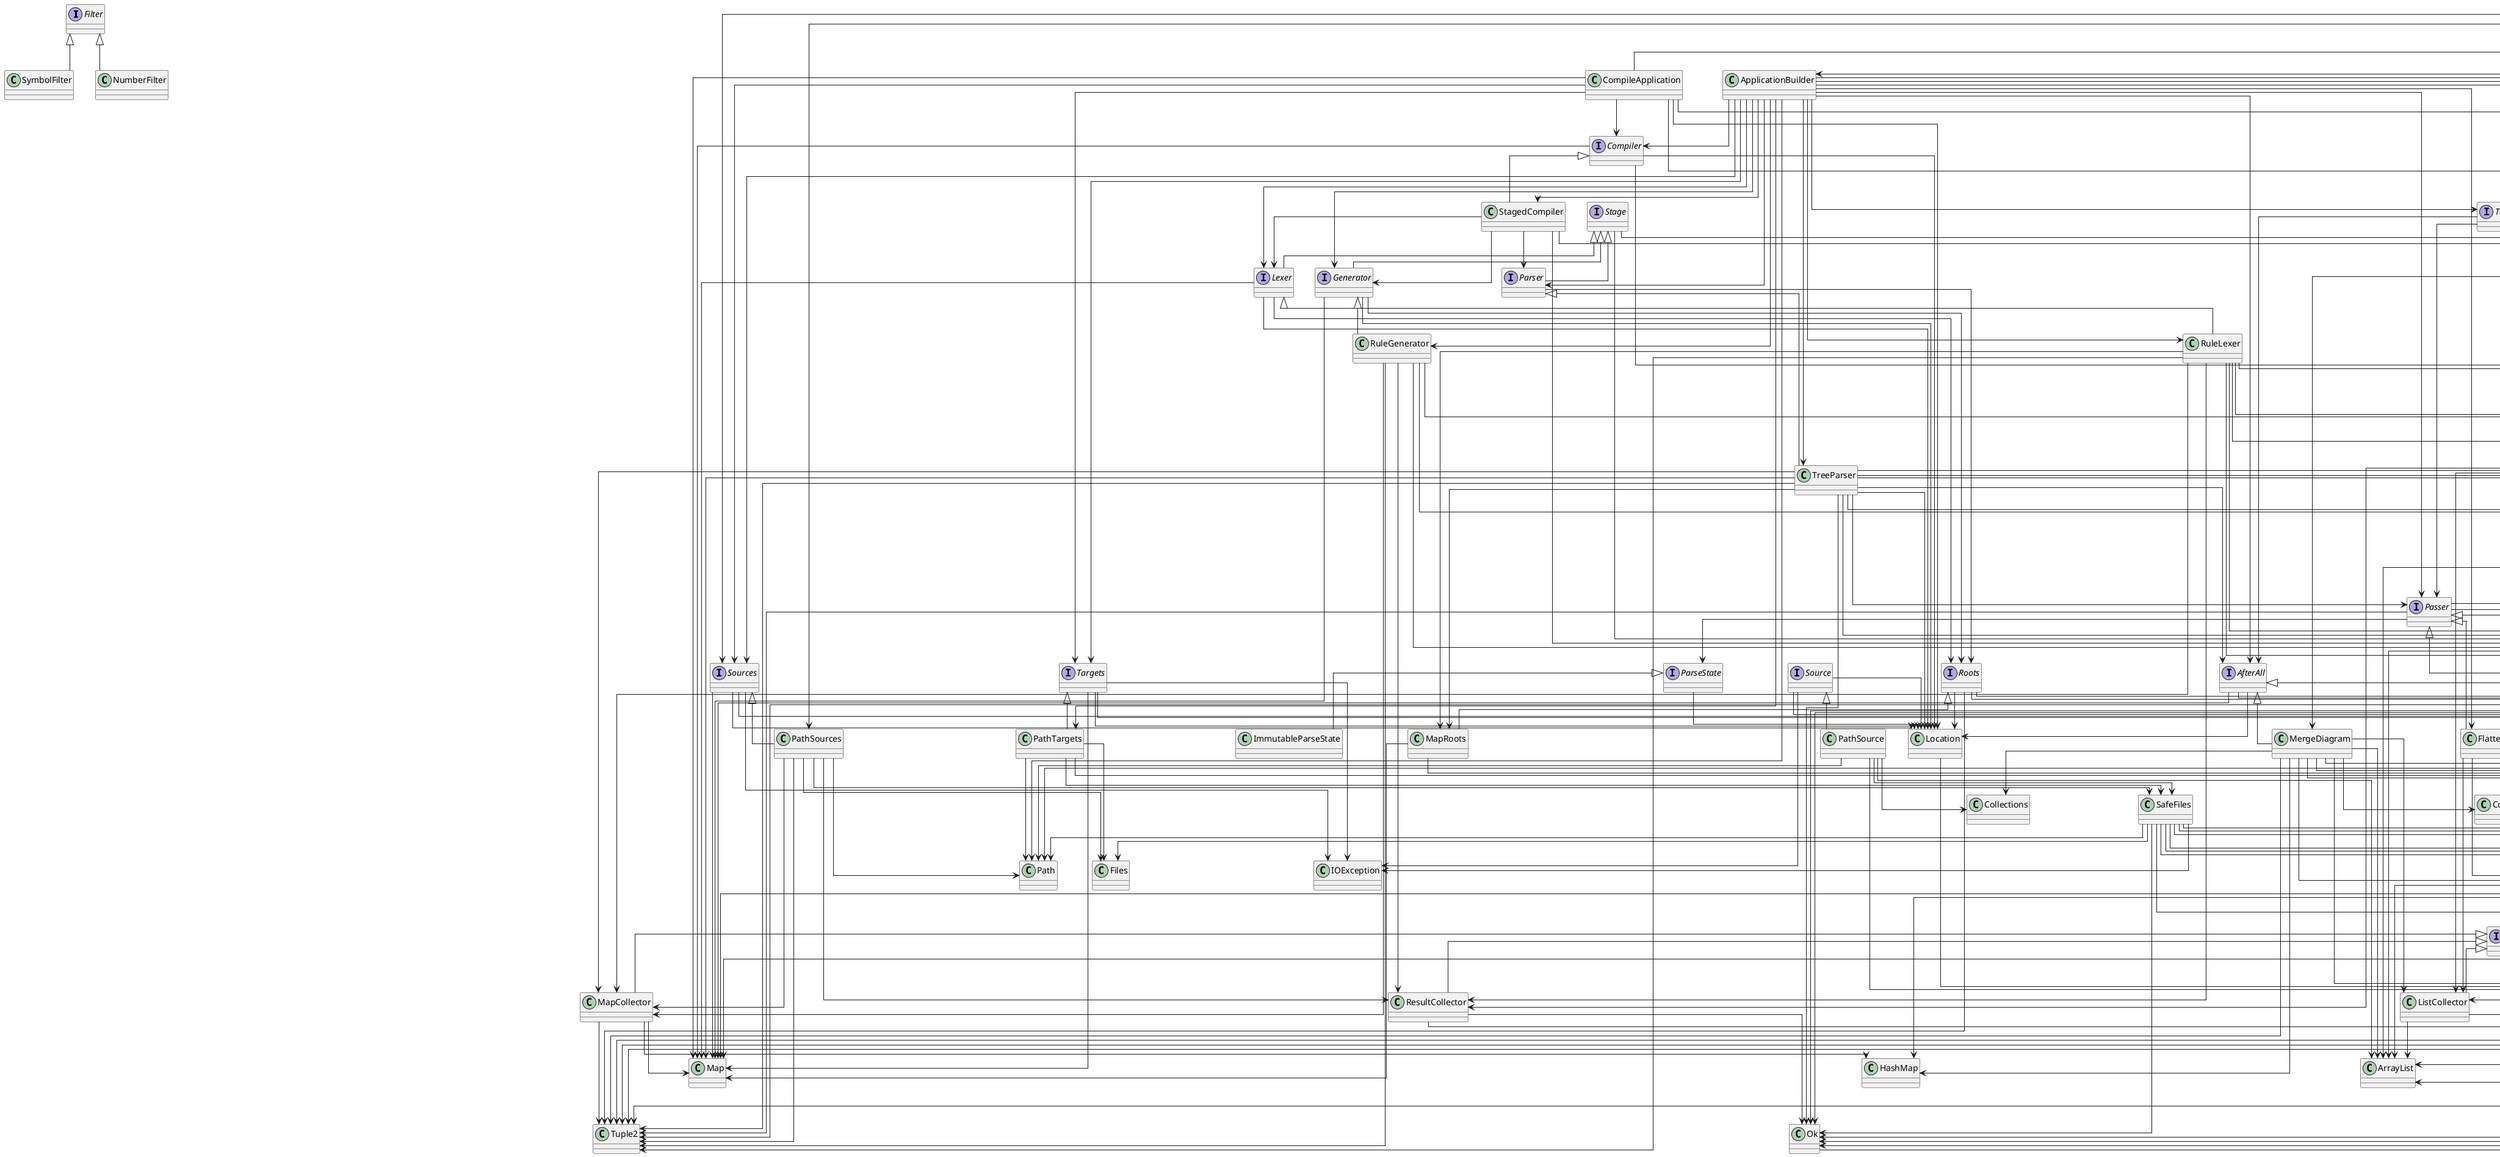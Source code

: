 @startuml
skinparam linetype ortho
interface Filter

class ListCollector
Collector <|-- ListCollector

class RangeHead
Head <|-- RangeHead

interface Source

class TypeScriptTargetPlatform
TargetPlatform <|-- TypeScriptTargetPlatform

interface Roots

interface Targets

class FlatMapHead
Head <|-- FlatMapHead

interface TargetPlatform

class CommonLang

class Joiner
Collector <|-- Joiner

class FlattenJava
Passer <|-- FlattenJava

class JavaLang

class StringRule
Rule <|-- StringRule

class ThrowableError
Error <|-- ThrowableError

class Tuple2

class ApplicationError
Error <|-- ApplicationError

class StagedCompiler
Compiler <|-- StagedCompiler

interface Head

class StatementFolder
Folder <|-- StatementFolder

class CompileErrors

interface Generator
Stage <|-- Generator

interface Compiler

class NodeContext
Context <|-- NodeContext

class TypescriptRoots

class ImmutableCompileError
CompileError <|-- ImmutableCompileError

class CompileResult

class EmptyHead
Head <|-- EmptyHead

interface NodeList

interface Stage

class MapCollector
Collector <|-- MapCollector

interface Folder

class PathSources
Sources <|-- PathSources

class ResultCollector
Collector <|-- ResultCollector

interface DivideState

class PlantUMLTargetPlatform
TargetPlatform <|-- PlantUMLTargetPlatform

class MapRoots
Roots <|-- MapRoots

interface CompileError
Error <|-- CompileError

class SymbolFilter
Filter <|-- SymbolFilter

class RuleGenerator
Generator <|-- RuleGenerator

interface Passer

class NumberFilter
Filter <|-- NumberFilter

class PrefixRule
Rule <|-- PrefixRule

class RuleLexer
Lexer <|-- RuleLexer

class EmptyAfterAll
AfterAll <|-- EmptyAfterAll

class CompileApplication
Application <|-- CompileApplication

class ExactRule
Rule <|-- ExactRule

class PathSource
Source <|-- PathSource

interface Collector

class StringContext
Context <|-- StringContext

class TypeRule
Rule <|-- TypeRule

class InlineNodeList
NodeList <|-- InlineNodeList

class FirstLocator
Locator <|-- FirstLocator

class OrState

interface Node

class OrRule
Rule <|-- OrRule

interface ParseState

interface Iter

class NodeRule
Rule <|-- NodeRule

class Iters

interface Rule

interface Error

class ApplicationBuilder

class DelimitedFolder
Folder <|-- DelimitedFolder

class PathTargets
Targets <|-- PathTargets

class Location

class SingleHead
Head <|-- SingleHead

interface Context

class StripRule
Rule <|-- StripRule

class MergeDiagram
AfterAll <|-- MergeDiagram

class Ok
Result <|-- Ok

interface Sources

interface Parser
Stage <|-- Parser

interface Application

class ImmutableParseState
ParseState <|-- ImmutableParseState

interface Lexer
Stage <|-- Lexer

class DivideRule
Rule <|-- DivideRule

class TreeParser
Parser <|-- TreeParser

class Err
Result <|-- Err

class LocatingRule
Rule <|-- LocatingRule

class SuffixRule
Rule <|-- SuffixRule

class AfterPasser
Passer <|-- AfterPasser

class TypeScriptPasser
Passer <|-- TypeScriptPasser

interface Result

interface AfterAll

class PlantUMLLang

class Main

class SafeFiles

class LastLocator
Locator <|-- LastLocator

class HeadedIter
Iter <|-- HeadedIter

class MutableDivideState
DivideState <|-- MutableDivideState

interface Locator

class MapNode
Node <|-- MapNode

class ContextRule
Rule <|-- ContextRule

class FilterRule
Rule <|-- FilterRule

Iters --> Tuple2
Iters --> EmptyHead
Iters --> HeadedIter
Iters --> RangeHead
Iters --> SingleHead
Iters --> ArrayList
Iters --> List
Iters --> Map
Iters --> Optional
MergeDiagram --> Tuple2
MergeDiagram --> ListCollector
MergeDiagram --> Iters
MergeDiagram --> InlineNodeList
MergeDiagram --> MapNode
MergeDiagram --> NodeList
MergeDiagram --> ArrayList
MergeDiagram --> Collection
MergeDiagram --> Collections
MergeDiagram --> HashMap
MergeDiagram --> List
Roots --> Tuple2
Roots --> Iter
Roots --> Node
Roots --> Location
Node --> Tuple2
Node --> Iter
Node --> Optional
ParseState --> Location
FilterRule --> Result
FilterRule --> CompileError
FilterRule --> CompileErrors
FlatMapHead --> Iter
FlatMapHead --> Function
Passer --> Tuple2
Passer --> Node
Passer --> ParseState
Passer --> Optional
Result --> Tuple2
Result --> Function
Result --> Supplier
ApplicationBuilder --> Error
ApplicationBuilder --> Compiler
ApplicationBuilder --> StagedCompiler
ApplicationBuilder --> TargetPlatform
ApplicationBuilder --> Sources
ApplicationBuilder --> PathTargets
ApplicationBuilder --> Targets
ApplicationBuilder --> FlattenJava
ApplicationBuilder --> JavaLang
ApplicationBuilder --> AfterAll
ApplicationBuilder --> Passer
ApplicationBuilder --> Generator
ApplicationBuilder --> RuleGenerator
ApplicationBuilder --> Lexer
ApplicationBuilder --> RuleLexer
ApplicationBuilder --> Parser
ApplicationBuilder --> TreeParser
ApplicationBuilder --> Path
ApplicationBuilder --> Optional
OrState --> Err
OrState --> Ok
OrState --> Result
OrState --> CompileError
OrState --> Context
OrState --> ImmutableCompileError
OrState --> ArrayList
OrState --> List
OrState --> Optional
DivideRule --> Tuple2
DivideRule --> Joiner
DivideRule --> ListCollector
DivideRule --> ResultCollector
DivideRule --> Iter
DivideRule --> Iters
DivideRule --> Result
DivideRule --> CompileError
DivideRule --> CompileErrors
DivideRule --> InlineNodeList
DivideRule --> MapNode
DivideRule --> NodeList
DivideRule --> DivideState
DivideRule --> MutableDivideState
DivideRule --> Folder
DivideRule --> StatementFolder
DivideRule --> Optional
Locator --> Optional
ListCollector --> ArrayList
ListCollector --> List
Stage --> Result
Stage --> CompileError
Iter --> Collector
Iter --> Result
Iter --> Optional
Iter --> BiFunction
Iter --> Function
Iter --> Predicate
ResultCollector --> Ok
ResultCollector --> Result
AfterPasser --> ListCollector
AfterPasser --> Iter
AfterPasser --> Iters
AfterPasser --> InlineNodeList
AfterPasser --> MapNode
AfterPasser --> NodeList
PrefixRule --> Result
PrefixRule --> CompileError
PrefixRule --> CompileErrors
Compiler --> CompileResult
Compiler --> Location
Compiler --> Map
Head --> Optional
OrRule --> Result
OrRule --> Context
OrRule --> NodeContext
OrRule --> StringContext
OrRule --> CompileError
OrRule --> List
OrRule --> Function
NodeContext --> Node
NodeList --> Iter
PathSource --> SafeFiles
PathSource --> Path
PathSource --> ArrayList
PathSource --> Collections
PathSource --> List
StripRule --> Result
StripRule --> CompileError
CompileErrors --> Err
CompileErrors --> Result
CompileErrors --> NodeContext
CompileErrors --> StringContext
CompileErrors --> Node
CompileErrors --> ImmutableCompileError
DivideState --> Tuple2
DivideState --> Optional
DivideState --> Stream
PathTargets --> Iters
PathTargets --> SafeFiles
PathTargets --> Files
PathTargets --> Path
Sources --> Result
Sources --> Location
Sources --> IOException
Sources --> Map
Parser --> Roots
HeadedIter --> Ok
Lexer --> Location
Lexer --> Roots
Lexer --> Map
TreeParser --> Tuple2
TreeParser --> MapCollector
TreeParser --> Ok
TreeParser --> Result
TreeParser --> CompileError
TreeParser --> InlineNodeList
TreeParser --> Node
TreeParser --> NodeList
TreeParser --> Location
TreeParser --> AfterAll
TreeParser --> MapRoots
TreeParser --> Passer
TreeParser --> Map
MapRoots --> Iters
MapRoots --> Map
InlineNodeList --> Iters
InlineNodeList --> ArrayList
InlineNodeList --> List
TypescriptRoots --> DivideRule
TypescriptRoots --> ExactRule
TypescriptRoots --> LocatingRule
TypescriptRoots --> OrRule
TypescriptRoots --> PrefixRule
TypescriptRoots --> Rule
TypescriptRoots --> StringRule
TypescriptRoots --> SuffixRule
TypescriptRoots --> TypeRule
TypescriptRoots --> List
Rule --> CompileResult
Rule --> Node
RuleGenerator --> Tuple2
RuleGenerator --> MapCollector
RuleGenerator --> ResultCollector
RuleGenerator --> Result
RuleGenerator --> CompileError
RuleGenerator --> Rule
Application --> Error
Application --> Optional
Generator --> Location
Generator --> Roots
Generator --> Map
StringRule --> Ok
StringRule --> Result
StringRule --> CompileError
StringRule --> CompileErrors
StringRule --> MapNode
MapNode --> Joiner
MapNode --> Iters
MapNode --> HashMap
MapNode --> Map
MapNode --> BiFunction
MapNode --> Function
MapNode --> Collectors
MapNode --> Stream
Folder --> DivideState
Source --> Result
Source --> Location
Source --> IOException
PathSources --> Tuple2
PathSources --> MapCollector
PathSources --> ResultCollector
PathSources --> SafeFiles
PathSources --> Files
PathSources --> Path
ThrowableError --> PrintWriter
ThrowableError --> StringWriter
ExactRule --> Ok
ExactRule --> Result
ExactRule --> CompileError
ExactRule --> CompileErrors
ExactRule --> MapNode
TargetPlatform --> Rule
TargetPlatform --> AfterAll
TargetPlatform --> Passer
TargetPlatform --> Path
AfterAll --> Node
AfterAll --> Location
AfterAll --> Map
MapCollector --> Tuple2
MapCollector --> HashMap
MapCollector --> Map
TypeScriptTargetPlatform --> TypeScriptPasser
TypeScriptTargetPlatform --> TypescriptRoots
TypeScriptTargetPlatform --> EmptyAfterAll
TypeScriptTargetPlatform --> Paths
Joiner --> Optional
ImmutableCompileError --> Context
ImmutableCompileError --> ArrayList
ImmutableCompileError --> Comparator
ImmutableCompileError --> List
ImmutableCompileError --> Collectors
SafeFiles --> Iter
SafeFiles --> Iters
SafeFiles --> Err
SafeFiles --> Ok
SafeFiles --> Result
SafeFiles --> IOException
SafeFiles --> Files
SafeFiles --> Path
SafeFiles --> Optional
SafeFiles --> Collectors
SafeFiles --> Stream
Targets --> Location
Targets --> IOException
Targets --> Map
Targets --> Optional
StagedCompiler --> Result
StagedCompiler --> CompileError
StagedCompiler --> Generator
StagedCompiler --> Lexer
StagedCompiler --> Parser
MutableDivideState --> ArrayList
MutableDivideState --> List
CompileApplication --> Compiler
CompileApplication --> ApplicationError
CompileApplication --> ThrowableError
CompileApplication --> Location
CompileApplication --> Sources
CompileApplication --> Targets
CompileApplication --> Map
ContextRule --> Result
ContextRule --> NodeContext
ContextRule --> StringContext
ContextRule --> CompileError
ContextRule --> ImmutableCompileError
ContextRule --> List
PlantUMLTargetPlatform --> AfterPasser
PlantUMLTargetPlatform --> MergeDiagram
PlantUMLTargetPlatform --> PlantUMLLang
PlantUMLTargetPlatform --> Paths
CommonLang --> ExactRule
CommonLang --> Rule
CommonLang --> StripRule
CommonLang --> TypeRule
LocatingRule --> Result
LocatingRule --> CompileError
LocatingRule --> CompileErrors
LocatingRule --> FirstLocator
LocatingRule --> LastLocator
LocatingRule --> Locator
LocatingRule --> Optional
NodeRule --> Ok
NodeRule --> Result
NodeRule --> CompileError
NodeRule --> CompileErrors
NodeRule --> MapNode
SuffixRule --> Result
SuffixRule --> CompileError
SuffixRule --> CompileErrors
JavaLang --> ContextRule
JavaLang --> DivideRule
JavaLang --> LocatingRule
JavaLang --> NodeRule
JavaLang --> OrRule
JavaLang --> PrefixRule
JavaLang --> Rule
JavaLang --> StringRule
JavaLang --> StripRule
JavaLang --> SuffixRule
JavaLang --> FilterRule
JavaLang --> TypeRule
JavaLang --> DelimitedFolder
JavaLang --> List
CompileResult --> Result
PlantUMLLang --> DivideRule
PlantUMLLang --> ExactRule
PlantUMLLang --> LocatingRule
PlantUMLLang --> OrRule
PlantUMLLang --> PrefixRule
PlantUMLLang --> Rule
PlantUMLLang --> StringRule
PlantUMLLang --> SuffixRule
PlantUMLLang --> TypeRule
PlantUMLLang --> StatementFolder
PlantUMLLang --> List
Main --> Iters
Main --> ApplicationBuilder
Main --> Error
Main --> PlantUMLTargetPlatform
Main --> TypeScriptTargetPlatform
Main --> PathSources
Main --> Sources
Main --> Paths
FlattenJava --> ListCollector
FlattenJava --> InlineNodeList
FlattenJava --> NodeList
RuleLexer --> Tuple2
RuleLexer --> Iters
RuleLexer --> MapCollector
RuleLexer --> ResultCollector
RuleLexer --> Result
RuleLexer --> CompileError
RuleLexer --> Node
RuleLexer --> Rule
RuleLexer --> MapRoots
TypeRule --> Result
TypeRule --> CompileError
TypeRule --> CompileErrors
TypeRule --> Context
TypeRule --> NodeContext
TypeRule --> StringContext
TypeRule --> ImmutableCompileError
TypeRule --> List
Location --> List
@enduml
